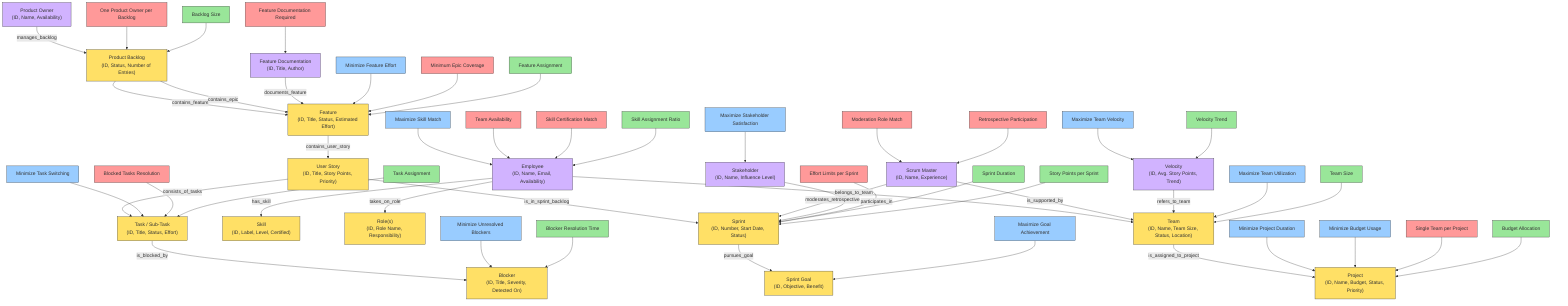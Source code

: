 graph TD

%% ENTITIES
Project["Project\n(ID, Name, Budget, Status, Priority)"]:::entity
Team["Team\n(ID, Name, Team Size, Status, Location)"]:::entity
Employee["Employee\n(ID, Name, Email, Availability)"]:::entity
Feature["Feature\n(ID, Title, Status, Estimated Effort)"]:::entity
Skill["Skill\n(ID, Label, Level, Certified)"]:::entity
Role["Role(s)\n(ID, Role Name, Responsibility)"]:::entity
ProductOwner["Product Owner\n(ID, Name, Availability)"]:::entity
ScrumMaster["Scrum Master\n(ID, Name, Experience)"]:::entity
ProductBacklog["Product Backlog\n(ID, Status, Number of Entries)"]:::entity
Sprint["Sprint\n(ID, Number, Start Date, Status)"]:::entity
SprintGoal["Sprint Goal\n(ID, Objective, Benefit)"]:::entity
UserStory["User Story\n(ID, Title, Story Points, Priority)"]:::entity
Task["Task / Sub-Task\n(ID, Title, Status, Effort)"]:::entity
Blocker["Blocker\n(ID, Title, Severity, Detected On)"]:::entity
Velocity["Velocity\n(ID, Avg. Story Points, Trend)"]:::entity
FeatureDoc["Feature Documentation\n(ID, Title, Author)"]:::entity
Stakeholder["Stakeholder\n(ID, Name, Influence Level)"]:::entity

%% RELATIONSHIPS
Team -->|is_assigned_to_project| Project:::relationship
Employee -->|belongs_to_team| Team:::relationship
Employee -->|has_skill| Skill:::relationship
Employee -->|takes_on_role| Role:::relationship
ProductOwner -->|manages_backlog| ProductBacklog:::relationship
ScrumMaster -->|is_supported_by| Team:::relationship
ProductBacklog -->|contains_feature| Feature:::relationship
ProductBacklog -->|contains_epic| Feature:::relationship
Feature -->|contains_user_story| UserStory:::relationship
UserStory -->|consists_of_tasks| Task:::relationship
UserStory -->|is_in_sprint_backlog| Sprint:::relationship
Sprint -->|pursues_goal| SprintGoal:::relationship
Task -->|is_blocked_by| Blocker:::relationship
ScrumMaster -->|moderates_retrospective| Sprint:::relationship
Velocity -->|refers_to_team| Team:::relationship
FeatureDoc -->|documents_feature| Feature:::relationship
Stakeholder -->|participates_in| Sprint:::relationship

%% DECISION VARIABLES
DV1["Sprint Duration"]:::variable
DV2["Team Size"]:::variable
DV3["Feature Assignment"]:::variable
DV4["Task Assignment"]:::variable
DV5["Budget Allocation"]:::variable
DV6["Story Points per Sprint"]:::variable
DV7["Velocity Trend"]:::variable
DV8["Backlog Size"]:::variable
DV9["Skill Assignment Ratio"]:::variable
DV10["Blocker Resolution Time"]:::variable

%% GOALS
G1["Minimize Project Duration"]:::goal
G2["Maximize Team Velocity"]:::goal
G3["Minimize Feature Effort"]:::goal
G4["Maximize Team Utilization"]:::goal
G5["Minimize Unresolved Blockers"]:::goal
G6["Maximize Stakeholder Satisfaction"]:::goal
G7["Minimize Budget Usage"]:::goal
G8["Maximize Skill Match"]:::goal
G9["Minimize Task Switching"]:::goal
G10["Maximize Goal Achievement"]:::goal

%% CONDITIONS / CONSTRAINTS
C1["Team Availability"]:::constraint
C2["Skill Certification Match"]:::constraint
C3["Moderation Role Match"]:::constraint
C4["One Product Owner per Backlog"]:::constraint
C5["Effort Limits per Sprint"]:::constraint
C6["Single Team per Project"]:::constraint
C7["Blocked Tasks Resolution"]:::constraint
C8["Minimum Epic Coverage"]:::constraint
C9["Retrospective Participation"]:::constraint
C10["Feature Documentation Required"]:::constraint

%% OBJECTIVE and LINKAGES
G1 --> Project
G2 --> Velocity
G3 --> Feature
G4 --> Team
G5 --> Blocker
G6 --> Stakeholder
G7 --> Project
G8 --> Employee
G9 --> Task
G10 --> SprintGoal

C1 --> Employee
C2 --> Employee
C3 --> ScrumMaster
C4 --> ProductBacklog
C5 --> Sprint
C6 --> Project
C7 --> Task
C8 --> Feature
C9 --> ScrumMaster
C10 --> FeatureDoc

DV1 --> Sprint
DV2 --> Team
DV3 --> Feature
DV4 --> Task
DV5 --> Project
DV6 --> Sprint
DV7 --> Velocity
DV8 --> ProductBacklog
DV9 --> Employee
DV10 --> Blocker

%% Class Definitions
classDef entity fill:#d1b3ff,stroke:#333;
classDef variable fill:#99e699,stroke:#333;
classDef goal fill:#99ccff,stroke:#333;
classDef constraint fill:#ff9999,stroke:#333;
classDef relationship fill:#ffe066,stroke:#333;